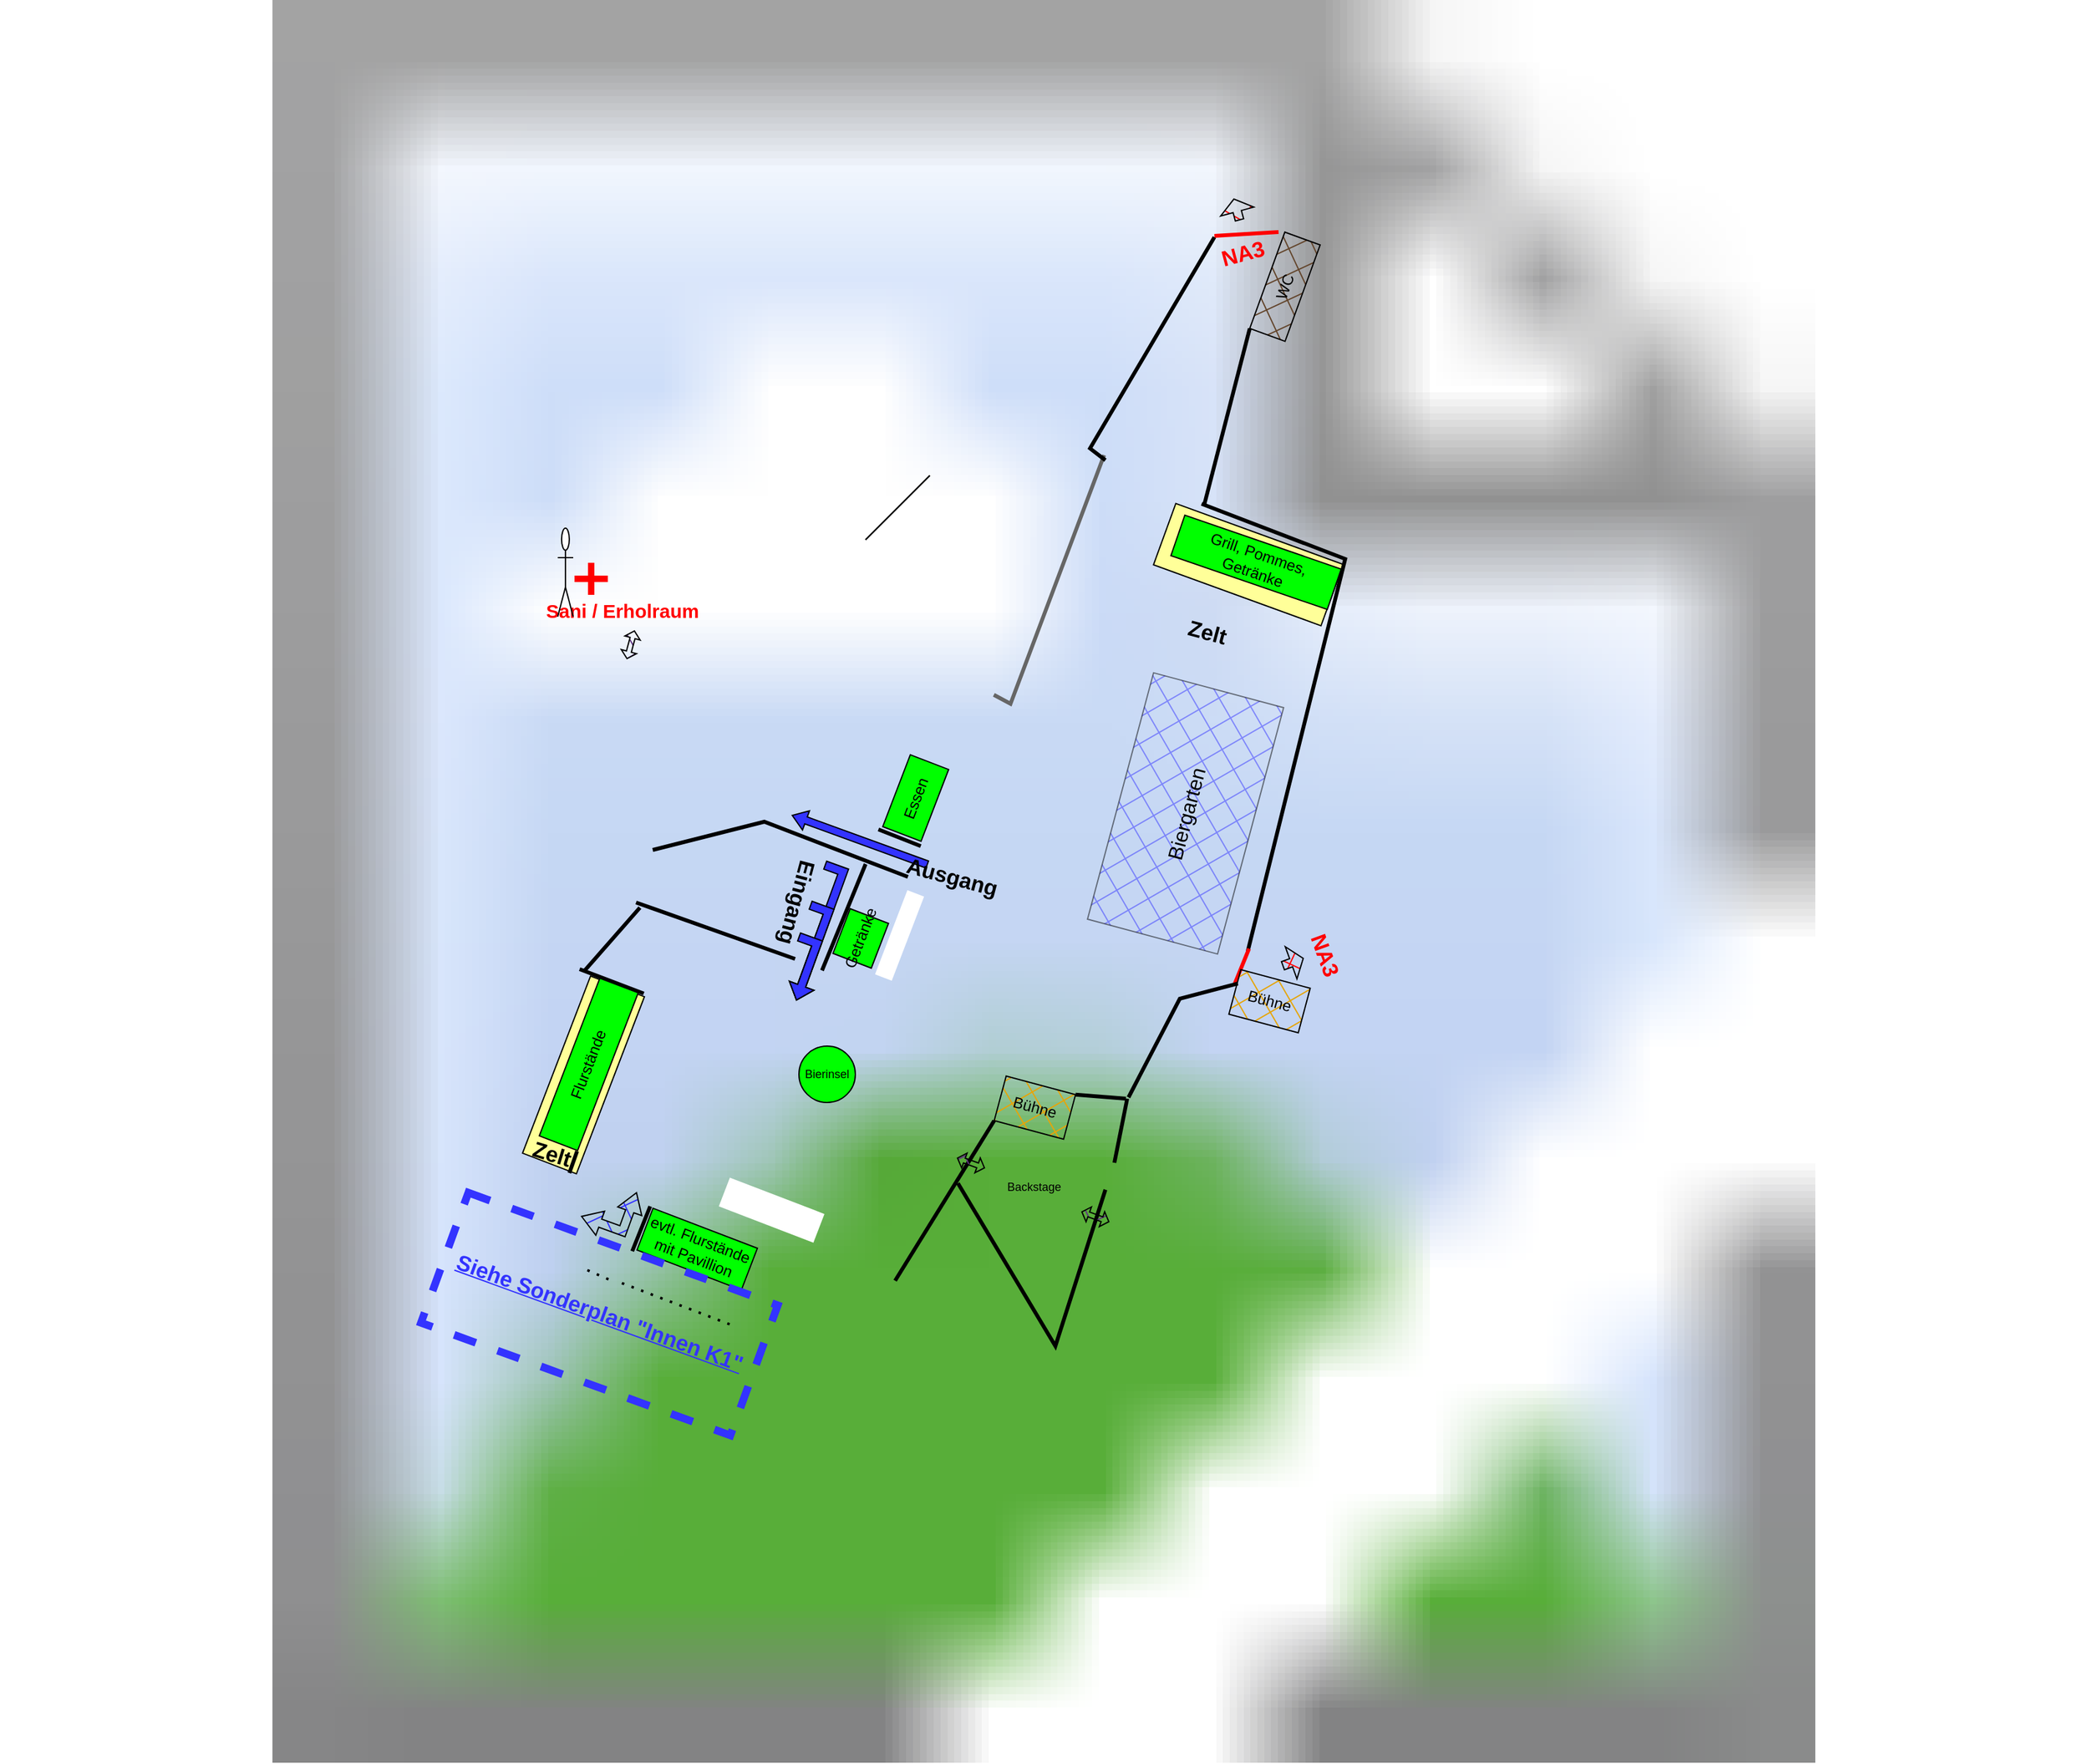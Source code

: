<mxfile version="19.0.2" type="github">
  <diagram id="Wfs0pKFtCN_PEFJKDJEH" name="Page-1">
    <mxGraphModel dx="1382" dy="774" grid="1" gridSize="1" guides="1" tooltips="1" connect="1" arrows="1" fold="1" page="1" pageScale="1" pageWidth="1654" pageHeight="1169" backgroundImage="{&quot;src&quot;:&quot;https://home.hadiko.de/~joshua.bachmeier/uploads/Lageplan%20Heimfest.jpg&quot;,&quot;width&quot;:&quot;1628&quot;,&quot;height&quot;:&quot;1375&quot;,&quot;x&quot;:0,&quot;y&quot;:0}" math="0" shadow="0">
      <root>
        <mxCell id="0" />
        <mxCell id="1" parent="0" />
        <mxCell id="NUkmJvfwwcGjsjb0By5V-2" value="" style="rounded=0;whiteSpace=wrap;html=1;fontSize=17;rotation=291;fillColor=#FFFF99;direction=west;" parent="1" vertex="1">
          <mxGeometry x="381" y="816" width="148" height="45" as="geometry" />
        </mxCell>
        <mxCell id="NUkmJvfwwcGjsjb0By5V-1" value="" style="rounded=0;whiteSpace=wrap;html=1;fontSize=17;rotation=20;fillColor=#FFFF99;" parent="1" vertex="1">
          <mxGeometry x="904" y="415" width="139" height="50.86" as="geometry" />
        </mxCell>
        <mxCell id="w3jfegyJL3XXw5E8wWUC-4" value="" style="endArrow=none;html=1;rounded=0;strokeColor=default;strokeWidth=3;" parent="1" edge="1">
          <mxGeometry width="50" height="50" relative="1" as="geometry">
            <mxPoint x="496" y="704" as="sourcePoint" />
            <mxPoint x="620" y="748" as="targetPoint" />
          </mxGeometry>
        </mxCell>
        <mxCell id="w3jfegyJL3XXw5E8wWUC-7" value="" style="endArrow=none;html=1;rounded=0;strokeColor=default;strokeWidth=3;" parent="1" edge="1">
          <mxGeometry width="50" height="50" relative="1" as="geometry">
            <mxPoint x="509" y="663" as="sourcePoint" />
            <mxPoint x="708" y="684" as="targetPoint" />
            <Array as="points">
              <mxPoint x="596" y="641" />
            </Array>
          </mxGeometry>
        </mxCell>
        <mxCell id="w3jfegyJL3XXw5E8wWUC-8" value="" style="endArrow=none;html=1;rounded=0;strokeColor=default;strokeWidth=3;" parent="1" edge="1">
          <mxGeometry width="50" height="50" relative="1" as="geometry">
            <mxPoint x="641" y="757" as="sourcePoint" />
            <mxPoint x="675" y="674" as="targetPoint" />
          </mxGeometry>
        </mxCell>
        <mxCell id="w3jfegyJL3XXw5E8wWUC-62" value="" style="endArrow=none;html=1;rounded=0;labelBackgroundColor=none;labelBorderColor=none;fontColor=none;strokeColor=#000000;strokeWidth=3;" parent="1" edge="1">
          <mxGeometry width="50" height="50" relative="1" as="geometry">
            <mxPoint x="937" y="393" as="sourcePoint" />
            <mxPoint x="973" y="742" as="targetPoint" />
            <Array as="points">
              <mxPoint x="1049" y="436" />
            </Array>
          </mxGeometry>
        </mxCell>
        <mxCell id="w3jfegyJL3XXw5E8wWUC-63" value="" style="endArrow=none;html=1;rounded=0;labelBackgroundColor=none;labelBorderColor=none;fontColor=none;strokeColor=#666666;strokeWidth=3;" parent="1" edge="1">
          <mxGeometry width="50" height="50" relative="1" as="geometry">
            <mxPoint x="861" y="355" as="sourcePoint" />
            <mxPoint x="775" y="542" as="targetPoint" />
            <Array as="points">
              <mxPoint x="788" y="549" />
            </Array>
          </mxGeometry>
        </mxCell>
        <mxCell id="w3jfegyJL3XXw5E8wWUC-71" value="" style="endArrow=none;dashed=1;html=1;dashPattern=1 3;strokeWidth=2;rounded=0;labelBackgroundColor=none;labelBorderColor=none;fontColor=none;startArrow=none;" parent="1" edge="1">
          <mxGeometry width="50" height="50" relative="1" as="geometry">
            <mxPoint x="458" y="990.765" as="sourcePoint" />
            <mxPoint x="477" y="999" as="targetPoint" />
          </mxGeometry>
        </mxCell>
        <mxCell id="w3jfegyJL3XXw5E8wWUC-75" value="" style="endArrow=none;html=1;rounded=0;labelBackgroundColor=none;labelBorderColor=none;fontColor=none;strokeColor=#000000;strokeWidth=3;" parent="1" edge="1">
          <mxGeometry width="50" height="50" relative="1" as="geometry">
            <mxPoint x="493" y="976" as="sourcePoint" />
            <mxPoint x="507" y="941" as="targetPoint" />
          </mxGeometry>
        </mxCell>
        <mxCell id="w3jfegyJL3XXw5E8wWUC-76" value="" style="html=1;shadow=0;dashed=0;align=center;verticalAlign=middle;shape=mxgraph.arrows2.bendArrow;dy=3.28;dx=11.74;notch=0;arrowHead=20.2;rounded=0;fontColor=none;fillColor=#3333FF;rotation=110;strokeWidth=1;" parent="1" vertex="1">
          <mxGeometry x="582.73" y="715.12" width="109.76" height="24.99" as="geometry" />
        </mxCell>
        <mxCell id="w3jfegyJL3XXw5E8wWUC-80" value="" style="html=1;shadow=0;dashed=0;align=center;verticalAlign=middle;shape=mxgraph.arrows2.bendArrow;dy=3.28;dx=11.74;notch=0;arrowHead=20.2;rounded=0;fontColor=none;fillColor=#3333FF;rotation=110;strokeWidth=1;" parent="1" vertex="1">
          <mxGeometry x="593.68" y="730.75" width="76.49" height="24.99" as="geometry" />
        </mxCell>
        <mxCell id="w3jfegyJL3XXw5E8wWUC-81" value="" style="html=1;shadow=0;dashed=0;align=center;verticalAlign=middle;shape=mxgraph.arrows2.bendArrow;dy=3.28;dx=11.74;notch=0;arrowHead=20.2;rounded=0;fontColor=none;fillColor=#3333FF;rotation=110;strokeWidth=1;" parent="1" vertex="1">
          <mxGeometry x="602.34" y="743.12" width="50.17" height="24.99" as="geometry" />
        </mxCell>
        <mxCell id="w3jfegyJL3XXw5E8wWUC-82" value="" style="html=1;shadow=0;dashed=0;align=center;verticalAlign=middle;shape=mxgraph.arrows2.arrow;dy=0.64;dx=11.41;flipH=1;notch=0;fontColor=none;strokeWidth=1;fillColor=#3333FF;rotation=20;" parent="1" vertex="1">
          <mxGeometry x="614.43" y="647.21" width="112" height="16" as="geometry" />
        </mxCell>
        <mxCell id="w3jfegyJL3XXw5E8wWUC-83" value="&lt;div&gt;Getränke&lt;/div&gt;" style="rounded=0;whiteSpace=wrap;html=1;fontColor=none;strokeWidth=1;fillColor=#00FF00;rotation=291;" parent="1" vertex="1">
          <mxGeometry x="652.51" y="716" width="37.37" height="32" as="geometry" />
        </mxCell>
        <mxCell id="w3jfegyJL3XXw5E8wWUC-84" value="&lt;div&gt;Essen&lt;br&gt;&lt;/div&gt;" style="rounded=0;whiteSpace=wrap;html=1;fontColor=none;strokeWidth=1;fillColor=#00FF00;rotation=291;" parent="1" vertex="1">
          <mxGeometry x="684.05" y="606.53" width="60" height="32" as="geometry" />
        </mxCell>
        <mxCell id="w3jfegyJL3XXw5E8wWUC-85" value="&lt;div&gt;Flurstände&lt;/div&gt;" style="rounded=0;whiteSpace=wrap;html=1;fontColor=none;strokeWidth=1;fillColor=#00FF00;rotation=291;" parent="1" vertex="1">
          <mxGeometry x="393.15" y="814.14" width="132" height="32" as="geometry" />
        </mxCell>
        <mxCell id="w3jfegyJL3XXw5E8wWUC-86" value="" style="endArrow=none;html=1;rounded=0;labelBackgroundColor=none;labelBorderColor=none;fontColor=none;strokeColor=#000000;strokeWidth=3;" parent="1" edge="1">
          <mxGeometry width="50" height="50" relative="1" as="geometry">
            <mxPoint x="502" y="775" as="sourcePoint" />
            <mxPoint x="452" y="756" as="targetPoint" />
          </mxGeometry>
        </mxCell>
        <mxCell id="w3jfegyJL3XXw5E8wWUC-87" value="" style="endArrow=none;html=1;rounded=0;labelBackgroundColor=none;labelBorderColor=none;fontColor=none;strokeColor=#000000;strokeWidth=3;" parent="1" edge="1">
          <mxGeometry width="50" height="50" relative="1" as="geometry">
            <mxPoint x="444" y="915" as="sourcePoint" />
            <mxPoint x="450" y="898" as="targetPoint" />
          </mxGeometry>
        </mxCell>
        <mxCell id="w3jfegyJL3XXw5E8wWUC-88" value="evtl. Flurstände&lt;br&gt;mit Pavillion" style="rounded=0;whiteSpace=wrap;html=1;fontColor=none;strokeWidth=1;fillColor=#00FF00;rotation=21;" parent="1" vertex="1">
          <mxGeometry x="500.08" y="956.94" width="87.18" height="34.87" as="geometry" />
        </mxCell>
        <mxCell id="w3jfegyJL3XXw5E8wWUC-89" value="&lt;div style=&quot;font-size: 9px&quot;&gt;Bierinsel&lt;/div&gt;" style="ellipse;whiteSpace=wrap;html=1;aspect=fixed;fontColor=default;strokeWidth=1;fillColor=#00FF00;fontSize=10;" parent="1" vertex="1">
          <mxGeometry x="623" y="816" width="44" height="44" as="geometry" />
        </mxCell>
        <mxCell id="w3jfegyJL3XXw5E8wWUC-92" value="&lt;div&gt;Grill, Pommes, Getränke&lt;/div&gt;" style="rounded=0;whiteSpace=wrap;html=1;fontColor=default;strokeWidth=1;fillColor=#00FF00;rotation=19;" parent="1" vertex="1">
          <mxGeometry x="915" y="422" width="128.94" height="33.34" as="geometry" />
        </mxCell>
        <mxCell id="w3jfegyJL3XXw5E8wWUC-98" value="" style="endArrow=none;html=1;rounded=0;labelBackgroundColor=none;labelBorderColor=none;fontColor=default;strokeColor=#000000;strokeWidth=3;exitX=0;exitY=0;exitDx=0;exitDy=0;" parent="1" source="w3jfegyJL3XXw5E8wWUC-112" edge="1">
          <mxGeometry width="50" height="50" relative="1" as="geometry">
            <mxPoint x="833" y="399" as="sourcePoint" />
            <mxPoint x="939" y="394" as="targetPoint" />
            <Array as="points" />
          </mxGeometry>
        </mxCell>
        <mxCell id="w3jfegyJL3XXw5E8wWUC-99" value="" style="endArrow=none;html=1;rounded=0;labelBackgroundColor=none;labelBorderColor=none;fontColor=default;strokeColor=#FF0000;strokeWidth=3;" parent="1" edge="1">
          <mxGeometry width="50" height="50" relative="1" as="geometry">
            <mxPoint x="947" y="184" as="sourcePoint" />
            <mxPoint x="997" y="181" as="targetPoint" />
          </mxGeometry>
        </mxCell>
        <mxCell id="w3jfegyJL3XXw5E8wWUC-100" value="&lt;div&gt;Bühne&lt;/div&gt;" style="rounded=0;whiteSpace=wrap;html=1;glass=0;sketch=0;fillStyle=cross-hatch;fontColor=default;strokeWidth=1;fillColor=#E5A50A;gradientColor=none;rotation=15;" parent="1" vertex="1">
          <mxGeometry x="779" y="846" width="56" height="36" as="geometry" />
        </mxCell>
        <mxCell id="w3jfegyJL3XXw5E8wWUC-101" value="" style="endArrow=none;html=1;rounded=0;labelBackgroundColor=none;labelBorderColor=none;fontColor=default;strokeColor=#000000;strokeWidth=3;exitX=1;exitY=0;exitDx=0;exitDy=0;" parent="1" source="w3jfegyJL3XXw5E8wWUC-100" edge="1">
          <mxGeometry width="50" height="50" relative="1" as="geometry">
            <mxPoint x="566" y="654" as="sourcePoint" />
            <mxPoint x="878" y="857" as="targetPoint" />
          </mxGeometry>
        </mxCell>
        <mxCell id="w3jfegyJL3XXw5E8wWUC-102" value="" style="endArrow=none;html=1;rounded=0;labelBackgroundColor=none;labelBorderColor=none;fontColor=default;strokeColor=#000000;strokeWidth=3;entryX=0;entryY=1;entryDx=0;entryDy=0;" parent="1" target="w3jfegyJL3XXw5E8wWUC-100" edge="1">
          <mxGeometry width="50" height="50" relative="1" as="geometry">
            <mxPoint x="698" y="999" as="sourcePoint" />
            <mxPoint x="616" y="604" as="targetPoint" />
          </mxGeometry>
        </mxCell>
        <mxCell id="w3jfegyJL3XXw5E8wWUC-104" value="" style="html=1;shadow=0;dashed=0;align=center;verticalAlign=middle;shape=mxgraph.arrows2.bendDoubleArrow;dy=3.36;dx=15.43;arrowHead=19.94;rounded=0;glass=0;sketch=0;fillStyle=cross-hatch;fontColor=default;strokeWidth=1;fillColor=#3333FF;gradientColor=none;rotation=200;" parent="1" vertex="1">
          <mxGeometry x="456" y="925" width="43.85" height="42" as="geometry" />
        </mxCell>
        <mxCell id="w3jfegyJL3XXw5E8wWUC-106" value="" style="endArrow=none;dashed=1;html=1;dashPattern=1 3;strokeWidth=2;rounded=0;labelBackgroundColor=none;labelBorderColor=none;fontColor=none;" parent="1" edge="1">
          <mxGeometry width="50" height="50" relative="1" as="geometry">
            <mxPoint x="569" y="1033" as="sourcePoint" />
            <mxPoint x="480" y="999" as="targetPoint" />
          </mxGeometry>
        </mxCell>
        <mxCell id="w3jfegyJL3XXw5E8wWUC-111" value="&lt;div&gt;&lt;font style=&quot;font-size: 16px&quot;&gt;Biergarten&lt;/font&gt;&lt;/div&gt;" style="rounded=0;whiteSpace=wrap;html=1;glass=0;sketch=0;fillStyle=cross-hatch;fontColor=default;strokeWidth=1;fillColor=#3333FF;gradientColor=none;rotation=-75;strokeColor=default;opacity=50;" parent="1" vertex="1">
          <mxGeometry x="825" y="582" width="199" height="105" as="geometry" />
        </mxCell>
        <mxCell id="w3jfegyJL3XXw5E8wWUC-112" value="WC" style="rounded=0;whiteSpace=wrap;html=1;glass=0;sketch=0;fillStyle=cross-hatch;fontColor=default;strokeColor=default;strokeWidth=1;fillColor=#63452C;gradientColor=none;rotation=-70;" parent="1" vertex="1">
          <mxGeometry x="962" y="209.0" width="80" height="29.32" as="geometry" />
        </mxCell>
        <mxCell id="w3jfegyJL3XXw5E8wWUC-117" value="" style="endArrow=none;html=1;rounded=0;labelBackgroundColor=none;labelBorderColor=none;fontColor=default;strokeColor=#000000;strokeWidth=3;" parent="1" edge="1">
          <mxGeometry width="50" height="50" relative="1" as="geometry">
            <mxPoint x="869" y="907" as="sourcePoint" />
            <mxPoint x="879" y="857" as="targetPoint" />
          </mxGeometry>
        </mxCell>
        <mxCell id="w3jfegyJL3XXw5E8wWUC-118" value="" style="endArrow=none;html=1;rounded=0;labelBackgroundColor=none;labelBorderColor=none;fontColor=default;strokeColor=#000000;strokeWidth=3;" parent="1" edge="1">
          <mxGeometry width="50" height="50" relative="1" as="geometry">
            <mxPoint x="747" y="923" as="sourcePoint" />
            <mxPoint x="862" y="928" as="targetPoint" />
            <Array as="points">
              <mxPoint x="823" y="1050" />
            </Array>
          </mxGeometry>
        </mxCell>
        <mxCell id="w3jfegyJL3XXw5E8wWUC-120" value="" style="html=1;shadow=0;dashed=0;align=center;verticalAlign=middle;shape=mxgraph.arrows2.twoWayArrow;dy=0.68;dx=5.67;glass=0;sketch=0;fillStyle=cross-hatch;fontColor=default;strokeColor=default;strokeWidth=1;fillColor=#613583;gradientColor=none;rotation=20;" parent="1" vertex="1">
          <mxGeometry x="843" y="943" width="22.33" height="12.29" as="geometry" />
        </mxCell>
        <mxCell id="w3jfegyJL3XXw5E8wWUC-129" value="" style="html=1;shadow=0;dashed=0;align=center;verticalAlign=middle;shape=mxgraph.arrows2.twoWayArrow;dy=0.68;dx=5.67;glass=0;sketch=0;fillStyle=cross-hatch;fontColor=default;strokeColor=default;strokeWidth=1;fillColor=#613583;gradientColor=none;rotation=20;" parent="1" vertex="1">
          <mxGeometry x="746" y="901" width="22.33" height="12.29" as="geometry" />
        </mxCell>
        <mxCell id="w3jfegyJL3XXw5E8wWUC-151" value="&lt;div&gt;&lt;b&gt;&lt;font style=&quot;font-size: 17px&quot;&gt;Zelt&lt;/font&gt;&lt;/b&gt;&lt;/div&gt;" style="text;html=1;align=center;verticalAlign=middle;resizable=0;points=[];autosize=1;strokeColor=none;fillColor=none;fontSize=9;fontColor=default;rotation=15;" parent="1" vertex="1">
          <mxGeometry x="920" y="484.14" width="41" height="19" as="geometry" />
        </mxCell>
        <mxCell id="w3jfegyJL3XXw5E8wWUC-153" value="&lt;div&gt;Backstage&lt;/div&gt;" style="text;html=1;align=center;verticalAlign=middle;resizable=0;points=[];autosize=1;strokeColor=none;fillColor=none;fontSize=9;fontColor=default;" parent="1" vertex="1">
          <mxGeometry x="779" y="918" width="53" height="16" as="geometry" />
        </mxCell>
        <mxCell id="w3jfegyJL3XXw5E8wWUC-156" value="Sani / Erholraum" style="text;html=1;align=center;verticalAlign=middle;resizable=0;points=[];autosize=1;strokeColor=none;fillColor=none;fontSize=15;fontColor=#FF0000;fontStyle=1" parent="1" vertex="1">
          <mxGeometry x="420" y="464" width="130" height="23" as="geometry" />
        </mxCell>
        <mxCell id="w3jfegyJL3XXw5E8wWUC-160" value="" style="endArrow=none;html=1;rounded=0;labelBackgroundColor=none;labelBorderColor=none;fontSize=9;fontColor=default;strokeColor=#000000;strokeWidth=3;" parent="1" edge="1">
          <mxGeometry width="50" height="50" relative="1" as="geometry">
            <mxPoint x="718" y="660" as="sourcePoint" />
            <mxPoint x="685" y="647" as="targetPoint" />
          </mxGeometry>
        </mxCell>
        <mxCell id="w3jfegyJL3XXw5E8wWUC-241" value="Actor" style="shape=umlActor;verticalLabelPosition=bottom;verticalAlign=top;outlineConnect=0;fontColor=none;html=1;noLabel=1;" parent="1" vertex="1">
          <mxGeometry x="434.94" y="412" width="12" height="69" as="geometry" />
        </mxCell>
        <mxCell id="w3jfegyJL3XXw5E8wWUC-242" value="" style="html=1;shadow=0;dashed=0;align=center;verticalAlign=middle;shape=mxgraph.arrows2.twoWayArrow;dy=0.68;dx=5.67;glass=0;sketch=0;fillStyle=cross-hatch;fontColor=default;strokeColor=default;strokeWidth=1;fillColor=#613583;gradientColor=none;rotation=105;" parent="1" vertex="1">
          <mxGeometry x="480.67" y="496.85" width="22.33" height="12.29" as="geometry" />
        </mxCell>
        <mxCell id="NUkmJvfwwcGjsjb0By5V-5" value="&lt;div&gt;&lt;b&gt;&lt;font style=&quot;font-size: 17px&quot;&gt;Zelt&lt;/font&gt;&lt;/b&gt;&lt;/div&gt;" style="text;html=1;align=center;verticalAlign=middle;resizable=0;points=[];autosize=1;strokeColor=none;fillColor=none;fontSize=9;fontColor=default;rotation=17;" parent="1" vertex="1">
          <mxGeometry x="409.31" y="891" width="41" height="19" as="geometry" />
        </mxCell>
        <mxCell id="NUkmJvfwwcGjsjb0By5V-7" value="&lt;div&gt;&lt;b&gt;&lt;font style=&quot;font-size: 17px&quot;&gt;Ausgang&lt;/font&gt;&lt;/b&gt;&lt;/div&gt;" style="text;html=1;align=center;verticalAlign=middle;resizable=0;points=[];autosize=1;strokeColor=none;fillColor=none;fontSize=9;fontColor=default;rotation=15;" parent="1" vertex="1">
          <mxGeometry x="700" y="675" width="84" height="19" as="geometry" />
        </mxCell>
        <mxCell id="NUkmJvfwwcGjsjb0By5V-9" value="&lt;div&gt;&lt;b&gt;&lt;font style=&quot;font-size: 17px&quot;&gt;Eingang&lt;/font&gt;&lt;/b&gt;&lt;/div&gt;" style="text;html=1;align=center;verticalAlign=middle;resizable=0;points=[];autosize=1;strokeColor=none;fillColor=none;fontSize=9;fontColor=default;rotation=105;" parent="1" vertex="1">
          <mxGeometry x="582" y="694" width="78" height="19" as="geometry" />
        </mxCell>
        <mxCell id="D4YwwgCK-rwBsuPC_7lr-1" value="&lt;div&gt;&lt;b&gt;&lt;font style=&quot;font-size: 17px&quot;&gt;NA3&lt;/font&gt;&lt;/b&gt;&lt;/div&gt;" style="text;html=1;align=center;verticalAlign=middle;resizable=0;points=[];autosize=1;strokeColor=none;fillColor=none;fontSize=9;fontColor=#FF0000;rotation=-15;" parent="1" vertex="1">
          <mxGeometry x="946" y="189" width="45" height="19" as="geometry" />
        </mxCell>
        <mxCell id="D4YwwgCK-rwBsuPC_7lr-6" value="" style="endArrow=none;html=1;rounded=0;labelBackgroundColor=none;labelBorderColor=none;fontColor=default;strokeColor=#000000;strokeWidth=3;" parent="1" edge="1">
          <mxGeometry width="50" height="50" relative="1" as="geometry">
            <mxPoint x="947" y="185" as="sourcePoint" />
            <mxPoint x="862" y="359" as="targetPoint" />
            <Array as="points">
              <mxPoint x="850" y="349.77" />
            </Array>
          </mxGeometry>
        </mxCell>
        <mxCell id="D4YwwgCK-rwBsuPC_7lr-7" value="" style="html=1;shadow=0;dashed=0;align=center;verticalAlign=middle;shape=mxgraph.arrows2.arrow;dy=0.75;dx=10.09;direction=south;notch=0;glass=0;sketch=0;fillStyle=cross-hatch;fontColor=default;strokeColor=default;strokeWidth=1;fillColor=#FF0000;gradientColor=none;rotation=-195;" parent="1" vertex="1">
          <mxGeometry x="951" y="155" width="26.73" height="16.83" as="geometry" />
        </mxCell>
        <mxCell id="D4YwwgCK-rwBsuPC_7lr-9" value="&lt;font style=&quot;font-size: 17px&quot; color=&quot;#3333ff&quot;&gt;&lt;b&gt;&lt;u&gt;Siehe Sonderplan &quot;Innen K1&quot;&lt;/u&gt;&lt;/b&gt;&lt;/font&gt;" style="rounded=0;whiteSpace=wrap;html=1;fontColor=#FF0000;rotation=20;fillColor=none;strokeColor=#3333FF;strokeWidth=6;dashed=1;" parent="1" vertex="1">
          <mxGeometry x="339" y="971" width="256.77" height="108" as="geometry" />
        </mxCell>
        <mxCell id="NjJawy5yZ8ZEdPmJlJTa-1" value="" style="rounded=0;whiteSpace=wrap;html=1;strokeWidth=1;rotation=21;strokeColor=none;" parent="1" vertex="1">
          <mxGeometry x="562.22" y="932" width="79" height="24" as="geometry" />
        </mxCell>
        <mxCell id="NjJawy5yZ8ZEdPmJlJTa-2" value="" style="rounded=0;whiteSpace=wrap;html=1;strokeWidth=1;rotation=21;strokeColor=none;" parent="1" vertex="1">
          <mxGeometry x="694.51" y="694.54" width="13.95" height="70.34" as="geometry" />
        </mxCell>
        <mxCell id="NjJawy5yZ8ZEdPmJlJTa-3" value="" style="shape=cross;whiteSpace=wrap;html=1;fontSize=15;fontColor=#FF0000;fillColor=#FF0000;strokeColor=none;" parent="1" vertex="1">
          <mxGeometry x="448" y="439" width="26" height="25" as="geometry" />
        </mxCell>
        <mxCell id="zEaIrgbPwqwV_-SyikPa-1" value="&lt;div&gt;&lt;b&gt;&lt;font style=&quot;font-size: 17px&quot;&gt;NA3&lt;/font&gt;&lt;/b&gt;&lt;/div&gt;" style="text;html=1;align=center;verticalAlign=middle;resizable=0;points=[];autosize=1;strokeColor=none;fillColor=none;fontSize=9;fontColor=#FF0000;rotation=70;" parent="1" vertex="1">
          <mxGeometry x="1010" y="735" width="45" height="19" as="geometry" />
        </mxCell>
        <mxCell id="zEaIrgbPwqwV_-SyikPa-2" value="" style="html=1;shadow=0;dashed=0;align=center;verticalAlign=middle;shape=mxgraph.arrows2.arrow;dy=0.75;dx=10.09;direction=south;notch=0;glass=0;sketch=0;fillStyle=cross-hatch;fontColor=default;strokeColor=default;strokeWidth=1;fillColor=#FF0000;gradientColor=none;rotation=-110;" parent="1" vertex="1">
          <mxGeometry x="995" y="742" width="26.73" height="16.83" as="geometry" />
        </mxCell>
        <mxCell id="zEaIrgbPwqwV_-SyikPa-3" value="" style="endArrow=none;html=1;rounded=0;labelBackgroundColor=none;labelBorderColor=none;fontColor=default;strokeColor=#FF0000;strokeWidth=3;" parent="1" edge="1">
          <mxGeometry width="50" height="50" relative="1" as="geometry">
            <mxPoint x="963" y="767" as="sourcePoint" />
            <mxPoint x="974" y="740" as="targetPoint" />
          </mxGeometry>
        </mxCell>
        <mxCell id="j9RiTQhC1SYrfNbR4d4D-1" value="" style="endArrow=none;html=1;rounded=0;" edge="1" parent="1">
          <mxGeometry width="50" height="50" relative="1" as="geometry">
            <mxPoint x="675" y="421" as="sourcePoint" />
            <mxPoint x="725" y="371" as="targetPoint" />
          </mxGeometry>
        </mxCell>
        <mxCell id="j9RiTQhC1SYrfNbR4d4D-2" value="" style="endArrow=none;html=1;rounded=0;" edge="1" parent="1">
          <mxGeometry width="50" height="50" relative="1" as="geometry">
            <mxPoint x="675" y="421" as="sourcePoint" />
            <mxPoint x="725" y="371" as="targetPoint" />
          </mxGeometry>
        </mxCell>
        <mxCell id="j9RiTQhC1SYrfNbR4d4D-3" value="" style="endArrow=none;html=1;rounded=0;" edge="1" parent="1">
          <mxGeometry width="50" height="50" relative="1" as="geometry">
            <mxPoint x="675" y="421" as="sourcePoint" />
            <mxPoint x="725" y="371" as="targetPoint" />
          </mxGeometry>
        </mxCell>
        <mxCell id="j9RiTQhC1SYrfNbR4d4D-5" value="" style="endArrow=none;html=1;rounded=0;strokeColor=default;strokeWidth=3;" edge="1" parent="1">
          <mxGeometry width="50" height="50" relative="1" as="geometry">
            <mxPoint x="456" y="757" as="sourcePoint" />
            <mxPoint x="499" y="708" as="targetPoint" />
          </mxGeometry>
        </mxCell>
        <mxCell id="j9RiTQhC1SYrfNbR4d4D-6" value="" style="endArrow=none;html=1;rounded=0;labelBackgroundColor=none;labelBorderColor=none;fontColor=default;strokeColor=#000000;strokeWidth=3;" edge="1" parent="1">
          <mxGeometry width="50" height="50" relative="1" as="geometry">
            <mxPoint x="880" y="856" as="sourcePoint" />
            <mxPoint x="965.3" y="767.14" as="targetPoint" />
            <Array as="points">
              <mxPoint x="920" y="779" />
            </Array>
          </mxGeometry>
        </mxCell>
        <mxCell id="j9RiTQhC1SYrfNbR4d4D-7" value="&lt;div&gt;Bühne&lt;/div&gt;" style="rounded=0;whiteSpace=wrap;html=1;glass=0;sketch=0;fillStyle=cross-hatch;fontColor=default;strokeWidth=1;fillColor=#E5A50A;gradientColor=none;rotation=15;" vertex="1" parent="1">
          <mxGeometry x="962" y="763" width="56" height="36" as="geometry" />
        </mxCell>
      </root>
    </mxGraphModel>
  </diagram>
</mxfile>
